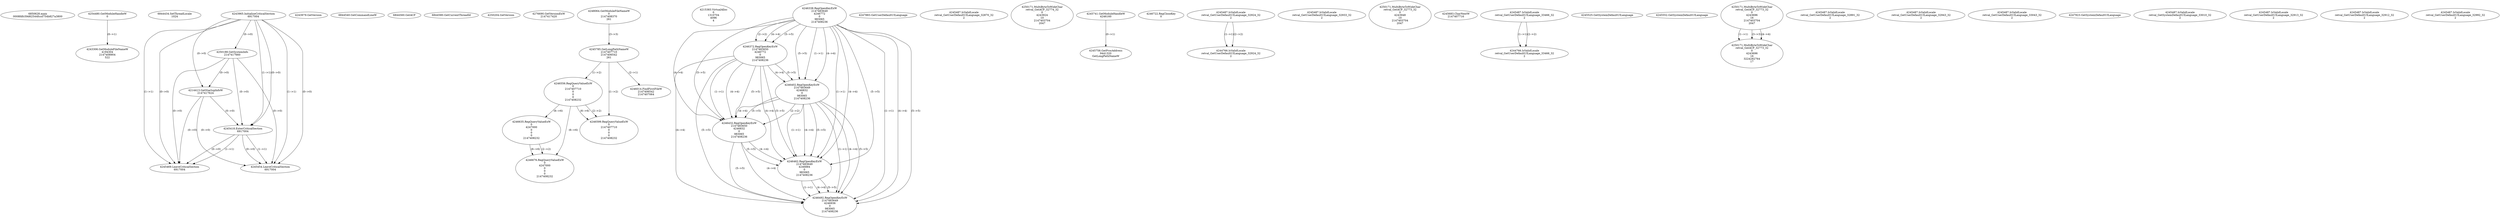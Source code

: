 // Global SCDG with merge call
digraph {
	0 [label="6850628.main
0008fdfc59d62544fccd754b827a3800"]
	1 [label="4254480.GetModuleHandleW
0"]
	2 [label="6844434.SetThreadLocale
1024"]
	3 [label="4243965.InitializeCriticalSection
6917004"]
	4 [label="4243979.GetVersion
"]
	5 [label="4250188.GetSystemInfo
2147417660"]
	3 -> 5 [label="(0-->0)"]
	6 [label="6844540.GetCommandLineW
"]
	7 [label="4214413.GetStartupInfoW
2147417624"]
	3 -> 7 [label="(0-->0)"]
	5 -> 7 [label="(0-->0)"]
	8 [label="6844560.GetACP
"]
	9 [label="6844580.GetCurrentThreadId
"]
	10 [label="4250204.GetVersion
"]
	11 [label="4276690.GetVersionExW
2147417420"]
	12 [label="4243306.GetModuleFileNameW
4194304
2147408904
522"]
	1 -> 12 [label="(0-->1)"]
	13 [label="4248064.GetModuleFileNameW
0
2147408370
261"]
	14 [label="4215383.VirtualAlloc
0
1310704
4096
4"]
	15 [label="4246338.RegOpenKeyExW
2147483649
4246772
0
983065
2147408236"]
	16 [label="4246372.RegOpenKeyExW
2147483650
4246772
0
983065
2147408236"]
	15 -> 16 [label="(2-->2)"]
	15 -> 16 [label="(4-->4)"]
	15 -> 16 [label="(5-->5)"]
	17 [label="4246402.RegOpenKeyExW
2147483649
4246832
0
983065
2147408236"]
	15 -> 17 [label="(1-->1)"]
	15 -> 17 [label="(4-->4)"]
	16 -> 17 [label="(4-->4)"]
	15 -> 17 [label="(5-->5)"]
	16 -> 17 [label="(5-->5)"]
	18 [label="4246432.RegOpenKeyExW
2147483650
4246832
0
983065
2147408236"]
	16 -> 18 [label="(1-->1)"]
	17 -> 18 [label="(2-->2)"]
	15 -> 18 [label="(4-->4)"]
	16 -> 18 [label="(4-->4)"]
	17 -> 18 [label="(4-->4)"]
	15 -> 18 [label="(5-->5)"]
	16 -> 18 [label="(5-->5)"]
	17 -> 18 [label="(5-->5)"]
	19 [label="4246462.RegOpenKeyExW
2147483649
4246884
0
983065
2147408236"]
	15 -> 19 [label="(1-->1)"]
	17 -> 19 [label="(1-->1)"]
	15 -> 19 [label="(4-->4)"]
	16 -> 19 [label="(4-->4)"]
	17 -> 19 [label="(4-->4)"]
	18 -> 19 [label="(4-->4)"]
	15 -> 19 [label="(5-->5)"]
	16 -> 19 [label="(5-->5)"]
	17 -> 19 [label="(5-->5)"]
	18 -> 19 [label="(5-->5)"]
	20 [label="4246492.RegOpenKeyExW
2147483649
4246936
0
983065
2147408236"]
	15 -> 20 [label="(1-->1)"]
	17 -> 20 [label="(1-->1)"]
	19 -> 20 [label="(1-->1)"]
	15 -> 20 [label="(4-->4)"]
	16 -> 20 [label="(4-->4)"]
	17 -> 20 [label="(4-->4)"]
	18 -> 20 [label="(4-->4)"]
	19 -> 20 [label="(4-->4)"]
	15 -> 20 [label="(5-->5)"]
	16 -> 20 [label="(5-->5)"]
	17 -> 20 [label="(5-->5)"]
	18 -> 20 [label="(5-->5)"]
	19 -> 20 [label="(5-->5)"]
	21 [label="4247883.GetUserDefaultUILanguage
"]
	22 [label="4245418.EnterCriticalSection
6917004"]
	3 -> 22 [label="(1-->1)"]
	3 -> 22 [label="(0-->0)"]
	5 -> 22 [label="(0-->0)"]
	7 -> 22 [label="(0-->0)"]
	23 [label="4245469.LeaveCriticalSection
6917004"]
	3 -> 23 [label="(1-->1)"]
	22 -> 23 [label="(1-->1)"]
	3 -> 23 [label="(0-->0)"]
	5 -> 23 [label="(0-->0)"]
	7 -> 23 [label="(0-->0)"]
	22 -> 23 [label="(0-->0)"]
	24 [label="4245487.IsValidLocale
retval_GetUserDefaultUILanguage_32870_32
2"]
	25 [label="4250171.MultiByteToWideChar
retval_GetACP_32774_32
0
4243924
10
2147403704
2047"]
	26 [label="4245741.GetModuleHandleW
4246160"]
	27 [label="4245758.GetProcAddress
9441320
GetLongPathNameW"]
	26 -> 27 [label="(0-->1)"]
	28 [label="4245785.GetLongPathNameW
2147407710
2147406542
261"]
	13 -> 28 [label="(3-->3)"]
	29 [label="4246556.RegQueryValueExW
0
2147407710
0
0
0
2147408232"]
	28 -> 29 [label="(1-->2)"]
	30 [label="4246599.RegQueryValueExW
0
2147407710
0
0
0
2147408232"]
	28 -> 30 [label="(1-->2)"]
	29 -> 30 [label="(2-->2)"]
	29 -> 30 [label="(6-->6)"]
	31 [label="4246722.RegCloseKey
0"]
	32 [label="4245487.IsValidLocale
retval_GetUserDefaultUILanguage_32924_32
2"]
	33 [label="4244766.IsValidLocale
retval_GetUserDefaultUILanguage_32924_32
2"]
	32 -> 33 [label="(1-->1)"]
	32 -> 33 [label="(2-->2)"]
	34 [label="4246635.RegQueryValueExW
0
4247000
0
0
0
2147408232"]
	29 -> 34 [label="(6-->6)"]
	35 [label="4245487.IsValidLocale
retval_GetUserDefaultUILanguage_32933_32
2"]
	36 [label="4250171.MultiByteToWideChar
retval_GetACP_32773_32
0
4243948
10
2147403704
2047"]
	37 [label="4245683.CharNextW
2147407716"]
	38 [label="4246014.FindFirstFileW
2147406542
2147407064"]
	28 -> 38 [label="(2-->1)"]
	39 [label="4245487.IsValidLocale
retval_GetUserDefaultUILanguage_33466_32
2"]
	40 [label="4244766.IsValidLocale
retval_GetUserDefaultUILanguage_33466_32
2"]
	39 -> 40 [label="(1-->1)"]
	39 -> 40 [label="(2-->2)"]
	41 [label="4245525.GetSystemDefaultUILanguage
"]
	42 [label="4245552.GetSystemDefaultUILanguage
"]
	43 [label="4250171.MultiByteToWideChar
retval_GetACP_32773_32
0
4243696
16
2147403704
2047"]
	44 [label="4250171.MultiByteToWideChar
retval_GetACP_32773_32
0
4243696
16
3224282764
17"]
	43 -> 44 [label="(1-->1)"]
	43 -> 44 [label="(3-->3)"]
	43 -> 44 [label="(4-->4)"]
	45 [label="4245487.IsValidLocale
retval_GetUserDefaultUILanguage_32891_32
2"]
	46 [label="4245487.IsValidLocale
retval_GetUserDefaultUILanguage_32943_32
2"]
	47 [label="4245487.IsValidLocale
retval_GetUserDefaultUILanguage_33043_32
2"]
	48 [label="4245454.LeaveCriticalSection
6917004"]
	3 -> 48 [label="(1-->1)"]
	22 -> 48 [label="(1-->1)"]
	3 -> 48 [label="(0-->0)"]
	5 -> 48 [label="(0-->0)"]
	7 -> 48 [label="(0-->0)"]
	22 -> 48 [label="(0-->0)"]
	49 [label="4247923.GetSystemDefaultUILanguage
"]
	50 [label="4245487.IsValidLocale
retval_GetSystemDefaultUILanguage_33010_32
2"]
	51 [label="4245487.IsValidLocale
retval_GetUserDefaultUILanguage_32913_32
2"]
	52 [label="4245487.IsValidLocale
retval_GetUserDefaultUILanguage_32912_32
2"]
	53 [label="4246676.RegQueryValueExW
0
4247000
0
0
0
2147408232"]
	34 -> 53 [label="(2-->2)"]
	29 -> 53 [label="(6-->6)"]
	34 -> 53 [label="(6-->6)"]
	54 [label="4245487.IsValidLocale
retval_GetUserDefaultUILanguage_32992_32
2"]
}
